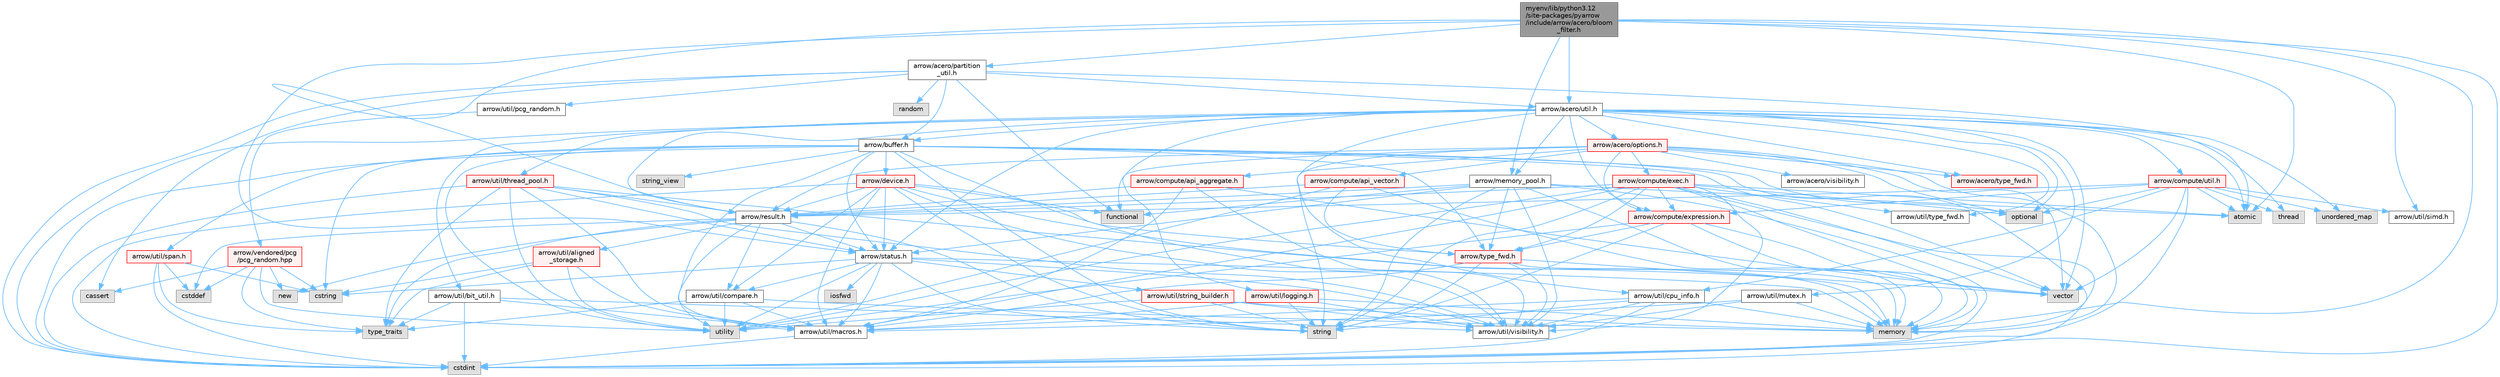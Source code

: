digraph "myenv/lib/python3.12/site-packages/pyarrow/include/arrow/acero/bloom_filter.h"
{
 // LATEX_PDF_SIZE
  bgcolor="transparent";
  edge [fontname=Helvetica,fontsize=10,labelfontname=Helvetica,labelfontsize=10];
  node [fontname=Helvetica,fontsize=10,shape=box,height=0.2,width=0.4];
  Node1 [id="Node000001",label="myenv/lib/python3.12\l/site-packages/pyarrow\l/include/arrow/acero/bloom\l_filter.h",height=0.2,width=0.4,color="gray40", fillcolor="grey60", style="filled", fontcolor="black",tooltip=" "];
  Node1 -> Node2 [id="edge1_Node000001_Node000002",color="steelblue1",style="solid",tooltip=" "];
  Node2 [id="Node000002",label="atomic",height=0.2,width=0.4,color="grey60", fillcolor="#E0E0E0", style="filled",tooltip=" "];
  Node1 -> Node3 [id="edge2_Node000001_Node000003",color="steelblue1",style="solid",tooltip=" "];
  Node3 [id="Node000003",label="cstdint",height=0.2,width=0.4,color="grey60", fillcolor="#E0E0E0", style="filled",tooltip=" "];
  Node1 -> Node4 [id="edge3_Node000001_Node000004",color="steelblue1",style="solid",tooltip=" "];
  Node4 [id="Node000004",label="memory",height=0.2,width=0.4,color="grey60", fillcolor="#E0E0E0", style="filled",tooltip=" "];
  Node1 -> Node5 [id="edge4_Node000001_Node000005",color="steelblue1",style="solid",tooltip=" "];
  Node5 [id="Node000005",label="arrow/acero/partition\l_util.h",height=0.2,width=0.4,color="grey40", fillcolor="white", style="filled",URL="$partition__util_8h.html",tooltip=" "];
  Node5 -> Node2 [id="edge5_Node000005_Node000002",color="steelblue1",style="solid",tooltip=" "];
  Node5 -> Node6 [id="edge6_Node000005_Node000006",color="steelblue1",style="solid",tooltip=" "];
  Node6 [id="Node000006",label="cassert",height=0.2,width=0.4,color="grey60", fillcolor="#E0E0E0", style="filled",tooltip=" "];
  Node5 -> Node3 [id="edge7_Node000005_Node000003",color="steelblue1",style="solid",tooltip=" "];
  Node5 -> Node7 [id="edge8_Node000005_Node000007",color="steelblue1",style="solid",tooltip=" "];
  Node7 [id="Node000007",label="functional",height=0.2,width=0.4,color="grey60", fillcolor="#E0E0E0", style="filled",tooltip=" "];
  Node5 -> Node8 [id="edge9_Node000005_Node000008",color="steelblue1",style="solid",tooltip=" "];
  Node8 [id="Node000008",label="random",height=0.2,width=0.4,color="grey60", fillcolor="#E0E0E0", style="filled",tooltip=" "];
  Node5 -> Node9 [id="edge10_Node000005_Node000009",color="steelblue1",style="solid",tooltip=" "];
  Node9 [id="Node000009",label="arrow/acero/util.h",height=0.2,width=0.4,color="grey40", fillcolor="white", style="filled",URL="$acero_2util_8h.html",tooltip=" "];
  Node9 -> Node2 [id="edge11_Node000009_Node000002",color="steelblue1",style="solid",tooltip=" "];
  Node9 -> Node3 [id="edge12_Node000009_Node000003",color="steelblue1",style="solid",tooltip=" "];
  Node9 -> Node10 [id="edge13_Node000009_Node000010",color="steelblue1",style="solid",tooltip=" "];
  Node10 [id="Node000010",label="optional",height=0.2,width=0.4,color="grey60", fillcolor="#E0E0E0", style="filled",tooltip=" "];
  Node9 -> Node11 [id="edge14_Node000009_Node000011",color="steelblue1",style="solid",tooltip=" "];
  Node11 [id="Node000011",label="thread",height=0.2,width=0.4,color="grey60", fillcolor="#E0E0E0", style="filled",tooltip=" "];
  Node9 -> Node12 [id="edge15_Node000009_Node000012",color="steelblue1",style="solid",tooltip=" "];
  Node12 [id="Node000012",label="unordered_map",height=0.2,width=0.4,color="grey60", fillcolor="#E0E0E0", style="filled",tooltip=" "];
  Node9 -> Node13 [id="edge16_Node000009_Node000013",color="steelblue1",style="solid",tooltip=" "];
  Node13 [id="Node000013",label="vector",height=0.2,width=0.4,color="grey60", fillcolor="#E0E0E0", style="filled",tooltip=" "];
  Node9 -> Node14 [id="edge17_Node000009_Node000014",color="steelblue1",style="solid",tooltip=" "];
  Node14 [id="Node000014",label="arrow/acero/options.h",height=0.2,width=0.4,color="red", fillcolor="#FFF0F0", style="filled",URL="$acero_2options_8h.html",tooltip=" "];
  Node14 -> Node7 [id="edge18_Node000014_Node000007",color="steelblue1",style="solid",tooltip=" "];
  Node14 -> Node4 [id="edge19_Node000014_Node000004",color="steelblue1",style="solid",tooltip=" "];
  Node14 -> Node10 [id="edge20_Node000014_Node000010",color="steelblue1",style="solid",tooltip=" "];
  Node14 -> Node15 [id="edge21_Node000014_Node000015",color="steelblue1",style="solid",tooltip=" "];
  Node15 [id="Node000015",label="string",height=0.2,width=0.4,color="grey60", fillcolor="#E0E0E0", style="filled",tooltip=" "];
  Node14 -> Node13 [id="edge22_Node000014_Node000013",color="steelblue1",style="solid",tooltip=" "];
  Node14 -> Node16 [id="edge23_Node000014_Node000016",color="steelblue1",style="solid",tooltip=" "];
  Node16 [id="Node000016",label="arrow/acero/type_fwd.h",height=0.2,width=0.4,color="red", fillcolor="#FFF0F0", style="filled",URL="$arrow_2acero_2type__fwd_8h.html",tooltip=" "];
  Node14 -> Node19 [id="edge24_Node000014_Node000019",color="steelblue1",style="solid",tooltip=" "];
  Node19 [id="Node000019",label="arrow/acero/visibility.h",height=0.2,width=0.4,color="grey40", fillcolor="white", style="filled",URL="$include_2arrow_2acero_2visibility_8h.html",tooltip=" "];
  Node14 -> Node20 [id="edge25_Node000014_Node000020",color="steelblue1",style="solid",tooltip=" "];
  Node20 [id="Node000020",label="arrow/compute/api_aggregate.h",height=0.2,width=0.4,color="red", fillcolor="#FFF0F0", style="filled",URL="$api__aggregate_8h.html",tooltip=" "];
  Node20 -> Node13 [id="edge26_Node000020_Node000013",color="steelblue1",style="solid",tooltip=" "];
  Node20 -> Node22 [id="edge27_Node000020_Node000022",color="steelblue1",style="solid",tooltip=" "];
  Node22 [id="Node000022",label="arrow/result.h",height=0.2,width=0.4,color="grey40", fillcolor="white", style="filled",URL="$result_8h.html",tooltip=" "];
  Node22 -> Node23 [id="edge28_Node000022_Node000023",color="steelblue1",style="solid",tooltip=" "];
  Node23 [id="Node000023",label="cstddef",height=0.2,width=0.4,color="grey60", fillcolor="#E0E0E0", style="filled",tooltip=" "];
  Node22 -> Node24 [id="edge29_Node000022_Node000024",color="steelblue1",style="solid",tooltip=" "];
  Node24 [id="Node000024",label="new",height=0.2,width=0.4,color="grey60", fillcolor="#E0E0E0", style="filled",tooltip=" "];
  Node22 -> Node15 [id="edge30_Node000022_Node000015",color="steelblue1",style="solid",tooltip=" "];
  Node22 -> Node25 [id="edge31_Node000022_Node000025",color="steelblue1",style="solid",tooltip=" "];
  Node25 [id="Node000025",label="type_traits",height=0.2,width=0.4,color="grey60", fillcolor="#E0E0E0", style="filled",tooltip=" "];
  Node22 -> Node26 [id="edge32_Node000022_Node000026",color="steelblue1",style="solid",tooltip=" "];
  Node26 [id="Node000026",label="utility",height=0.2,width=0.4,color="grey60", fillcolor="#E0E0E0", style="filled",tooltip=" "];
  Node22 -> Node27 [id="edge33_Node000022_Node000027",color="steelblue1",style="solid",tooltip=" "];
  Node27 [id="Node000027",label="arrow/status.h",height=0.2,width=0.4,color="grey40", fillcolor="white", style="filled",URL="$status_8h.html",tooltip=" "];
  Node27 -> Node28 [id="edge34_Node000027_Node000028",color="steelblue1",style="solid",tooltip=" "];
  Node28 [id="Node000028",label="cstring",height=0.2,width=0.4,color="grey60", fillcolor="#E0E0E0", style="filled",tooltip=" "];
  Node27 -> Node29 [id="edge35_Node000027_Node000029",color="steelblue1",style="solid",tooltip=" "];
  Node29 [id="Node000029",label="iosfwd",height=0.2,width=0.4,color="grey60", fillcolor="#E0E0E0", style="filled",tooltip=" "];
  Node27 -> Node4 [id="edge36_Node000027_Node000004",color="steelblue1",style="solid",tooltip=" "];
  Node27 -> Node15 [id="edge37_Node000027_Node000015",color="steelblue1",style="solid",tooltip=" "];
  Node27 -> Node26 [id="edge38_Node000027_Node000026",color="steelblue1",style="solid",tooltip=" "];
  Node27 -> Node30 [id="edge39_Node000027_Node000030",color="steelblue1",style="solid",tooltip=" "];
  Node30 [id="Node000030",label="arrow/util/compare.h",height=0.2,width=0.4,color="grey40", fillcolor="white", style="filled",URL="$util_2compare_8h.html",tooltip=" "];
  Node30 -> Node4 [id="edge40_Node000030_Node000004",color="steelblue1",style="solid",tooltip=" "];
  Node30 -> Node25 [id="edge41_Node000030_Node000025",color="steelblue1",style="solid",tooltip=" "];
  Node30 -> Node26 [id="edge42_Node000030_Node000026",color="steelblue1",style="solid",tooltip=" "];
  Node30 -> Node31 [id="edge43_Node000030_Node000031",color="steelblue1",style="solid",tooltip=" "];
  Node31 [id="Node000031",label="arrow/util/macros.h",height=0.2,width=0.4,color="grey40", fillcolor="white", style="filled",URL="$macros_8h.html",tooltip=" "];
  Node31 -> Node3 [id="edge44_Node000031_Node000003",color="steelblue1",style="solid",tooltip=" "];
  Node27 -> Node31 [id="edge45_Node000027_Node000031",color="steelblue1",style="solid",tooltip=" "];
  Node27 -> Node32 [id="edge46_Node000027_Node000032",color="steelblue1",style="solid",tooltip=" "];
  Node32 [id="Node000032",label="arrow/util/string_builder.h",height=0.2,width=0.4,color="red", fillcolor="#FFF0F0", style="filled",URL="$string__builder_8h.html",tooltip=" "];
  Node32 -> Node4 [id="edge47_Node000032_Node000004",color="steelblue1",style="solid",tooltip=" "];
  Node32 -> Node15 [id="edge48_Node000032_Node000015",color="steelblue1",style="solid",tooltip=" "];
  Node32 -> Node26 [id="edge49_Node000032_Node000026",color="steelblue1",style="solid",tooltip=" "];
  Node32 -> Node18 [id="edge50_Node000032_Node000018",color="steelblue1",style="solid",tooltip=" "];
  Node18 [id="Node000018",label="arrow/util/visibility.h",height=0.2,width=0.4,color="grey40", fillcolor="white", style="filled",URL="$include_2arrow_2util_2visibility_8h.html",tooltip=" "];
  Node27 -> Node18 [id="edge51_Node000027_Node000018",color="steelblue1",style="solid",tooltip=" "];
  Node22 -> Node34 [id="edge52_Node000022_Node000034",color="steelblue1",style="solid",tooltip=" "];
  Node34 [id="Node000034",label="arrow/util/aligned\l_storage.h",height=0.2,width=0.4,color="red", fillcolor="#FFF0F0", style="filled",URL="$aligned__storage_8h.html",tooltip=" "];
  Node34 -> Node28 [id="edge53_Node000034_Node000028",color="steelblue1",style="solid",tooltip=" "];
  Node34 -> Node25 [id="edge54_Node000034_Node000025",color="steelblue1",style="solid",tooltip=" "];
  Node34 -> Node26 [id="edge55_Node000034_Node000026",color="steelblue1",style="solid",tooltip=" "];
  Node34 -> Node31 [id="edge56_Node000034_Node000031",color="steelblue1",style="solid",tooltip=" "];
  Node22 -> Node30 [id="edge57_Node000022_Node000030",color="steelblue1",style="solid",tooltip=" "];
  Node20 -> Node31 [id="edge58_Node000020_Node000031",color="steelblue1",style="solid",tooltip=" "];
  Node20 -> Node18 [id="edge59_Node000020_Node000018",color="steelblue1",style="solid",tooltip=" "];
  Node14 -> Node70 [id="edge60_Node000014_Node000070",color="steelblue1",style="solid",tooltip=" "];
  Node70 [id="Node000070",label="arrow/compute/api_vector.h",height=0.2,width=0.4,color="red", fillcolor="#FFF0F0", style="filled",URL="$api__vector_8h.html",tooltip=" "];
  Node70 -> Node4 [id="edge61_Node000070_Node000004",color="steelblue1",style="solid",tooltip=" "];
  Node70 -> Node26 [id="edge62_Node000070_Node000026",color="steelblue1",style="solid",tooltip=" "];
  Node70 -> Node22 [id="edge63_Node000070_Node000022",color="steelblue1",style="solid",tooltip=" "];
  Node70 -> Node36 [id="edge64_Node000070_Node000036",color="steelblue1",style="solid",tooltip=" "];
  Node36 [id="Node000036",label="arrow/type_fwd.h",height=0.2,width=0.4,color="red", fillcolor="#FFF0F0", style="filled",URL="$arrow_2type__fwd_8h.html",tooltip=" "];
  Node36 -> Node4 [id="edge65_Node000036_Node000004",color="steelblue1",style="solid",tooltip=" "];
  Node36 -> Node15 [id="edge66_Node000036_Node000015",color="steelblue1",style="solid",tooltip=" "];
  Node36 -> Node13 [id="edge67_Node000036_Node000013",color="steelblue1",style="solid",tooltip=" "];
  Node36 -> Node31 [id="edge68_Node000036_Node000031",color="steelblue1",style="solid",tooltip=" "];
  Node36 -> Node18 [id="edge69_Node000036_Node000018",color="steelblue1",style="solid",tooltip=" "];
  Node14 -> Node72 [id="edge70_Node000014_Node000072",color="steelblue1",style="solid",tooltip=" "];
  Node72 [id="Node000072",label="arrow/compute/exec.h",height=0.2,width=0.4,color="red", fillcolor="#FFF0F0", style="filled",URL="$exec_8h.html",tooltip=" "];
  Node72 -> Node2 [id="edge71_Node000072_Node000002",color="steelblue1",style="solid",tooltip=" "];
  Node72 -> Node3 [id="edge72_Node000072_Node000003",color="steelblue1",style="solid",tooltip=" "];
  Node72 -> Node4 [id="edge73_Node000072_Node000004",color="steelblue1",style="solid",tooltip=" "];
  Node72 -> Node10 [id="edge74_Node000072_Node000010",color="steelblue1",style="solid",tooltip=" "];
  Node72 -> Node15 [id="edge75_Node000072_Node000015",color="steelblue1",style="solid",tooltip=" "];
  Node72 -> Node26 [id="edge76_Node000072_Node000026",color="steelblue1",style="solid",tooltip=" "];
  Node72 -> Node13 [id="edge77_Node000072_Node000013",color="steelblue1",style="solid",tooltip=" "];
  Node72 -> Node73 [id="edge78_Node000072_Node000073",color="steelblue1",style="solid",tooltip=" "];
  Node73 [id="Node000073",label="arrow/compute/expression.h",height=0.2,width=0.4,color="red", fillcolor="#FFF0F0", style="filled",URL="$expression_8h.html",tooltip=" "];
  Node73 -> Node4 [id="edge79_Node000073_Node000004",color="steelblue1",style="solid",tooltip=" "];
  Node73 -> Node15 [id="edge80_Node000073_Node000015",color="steelblue1",style="solid",tooltip=" "];
  Node73 -> Node26 [id="edge81_Node000073_Node000026",color="steelblue1",style="solid",tooltip=" "];
  Node73 -> Node13 [id="edge82_Node000073_Node000013",color="steelblue1",style="solid",tooltip=" "];
  Node73 -> Node36 [id="edge83_Node000073_Node000036",color="steelblue1",style="solid",tooltip=" "];
  Node72 -> Node22 [id="edge84_Node000072_Node000022",color="steelblue1",style="solid",tooltip=" "];
  Node72 -> Node36 [id="edge85_Node000072_Node000036",color="steelblue1",style="solid",tooltip=" "];
  Node72 -> Node31 [id="edge86_Node000072_Node000031",color="steelblue1",style="solid",tooltip=" "];
  Node72 -> Node76 [id="edge87_Node000072_Node000076",color="steelblue1",style="solid",tooltip=" "];
  Node76 [id="Node000076",label="arrow/util/type_fwd.h",height=0.2,width=0.4,color="grey40", fillcolor="white", style="filled",URL="$arrow_2util_2type__fwd_8h.html",tooltip=" "];
  Node72 -> Node18 [id="edge88_Node000072_Node000018",color="steelblue1",style="solid",tooltip=" "];
  Node14 -> Node73 [id="edge89_Node000014_Node000073",color="steelblue1",style="solid",tooltip=" "];
  Node14 -> Node22 [id="edge90_Node000014_Node000022",color="steelblue1",style="solid",tooltip=" "];
  Node9 -> Node16 [id="edge91_Node000009_Node000016",color="steelblue1",style="solid",tooltip=" "];
  Node9 -> Node42 [id="edge92_Node000009_Node000042",color="steelblue1",style="solid",tooltip=" "];
  Node42 [id="Node000042",label="arrow/buffer.h",height=0.2,width=0.4,color="grey40", fillcolor="white", style="filled",URL="$buffer_8h.html",tooltip=" "];
  Node42 -> Node3 [id="edge93_Node000042_Node000003",color="steelblue1",style="solid",tooltip=" "];
  Node42 -> Node28 [id="edge94_Node000042_Node000028",color="steelblue1",style="solid",tooltip=" "];
  Node42 -> Node4 [id="edge95_Node000042_Node000004",color="steelblue1",style="solid",tooltip=" "];
  Node42 -> Node10 [id="edge96_Node000042_Node000010",color="steelblue1",style="solid",tooltip=" "];
  Node42 -> Node15 [id="edge97_Node000042_Node000015",color="steelblue1",style="solid",tooltip=" "];
  Node42 -> Node43 [id="edge98_Node000042_Node000043",color="steelblue1",style="solid",tooltip=" "];
  Node43 [id="Node000043",label="string_view",height=0.2,width=0.4,color="grey60", fillcolor="#E0E0E0", style="filled",tooltip=" "];
  Node42 -> Node26 [id="edge99_Node000042_Node000026",color="steelblue1",style="solid",tooltip=" "];
  Node42 -> Node13 [id="edge100_Node000042_Node000013",color="steelblue1",style="solid",tooltip=" "];
  Node42 -> Node44 [id="edge101_Node000042_Node000044",color="steelblue1",style="solid",tooltip=" "];
  Node44 [id="Node000044",label="arrow/device.h",height=0.2,width=0.4,color="red", fillcolor="#FFF0F0", style="filled",URL="$device_8h.html",tooltip=" "];
  Node44 -> Node3 [id="edge102_Node000044_Node000003",color="steelblue1",style="solid",tooltip=" "];
  Node44 -> Node7 [id="edge103_Node000044_Node000007",color="steelblue1",style="solid",tooltip=" "];
  Node44 -> Node4 [id="edge104_Node000044_Node000004",color="steelblue1",style="solid",tooltip=" "];
  Node44 -> Node15 [id="edge105_Node000044_Node000015",color="steelblue1",style="solid",tooltip=" "];
  Node44 -> Node22 [id="edge106_Node000044_Node000022",color="steelblue1",style="solid",tooltip=" "];
  Node44 -> Node27 [id="edge107_Node000044_Node000027",color="steelblue1",style="solid",tooltip=" "];
  Node44 -> Node36 [id="edge108_Node000044_Node000036",color="steelblue1",style="solid",tooltip=" "];
  Node44 -> Node30 [id="edge109_Node000044_Node000030",color="steelblue1",style="solid",tooltip=" "];
  Node44 -> Node31 [id="edge110_Node000044_Node000031",color="steelblue1",style="solid",tooltip=" "];
  Node44 -> Node18 [id="edge111_Node000044_Node000018",color="steelblue1",style="solid",tooltip=" "];
  Node42 -> Node27 [id="edge112_Node000042_Node000027",color="steelblue1",style="solid",tooltip=" "];
  Node42 -> Node36 [id="edge113_Node000042_Node000036",color="steelblue1",style="solid",tooltip=" "];
  Node42 -> Node31 [id="edge114_Node000042_Node000031",color="steelblue1",style="solid",tooltip=" "];
  Node42 -> Node46 [id="edge115_Node000042_Node000046",color="steelblue1",style="solid",tooltip=" "];
  Node46 [id="Node000046",label="arrow/util/span.h",height=0.2,width=0.4,color="red", fillcolor="#FFF0F0", style="filled",URL="$span_8h.html",tooltip=" "];
  Node46 -> Node23 [id="edge116_Node000046_Node000023",color="steelblue1",style="solid",tooltip=" "];
  Node46 -> Node3 [id="edge117_Node000046_Node000003",color="steelblue1",style="solid",tooltip=" "];
  Node46 -> Node28 [id="edge118_Node000046_Node000028",color="steelblue1",style="solid",tooltip=" "];
  Node46 -> Node25 [id="edge119_Node000046_Node000025",color="steelblue1",style="solid",tooltip=" "];
  Node42 -> Node18 [id="edge120_Node000042_Node000018",color="steelblue1",style="solid",tooltip=" "];
  Node9 -> Node73 [id="edge121_Node000009_Node000073",color="steelblue1",style="solid",tooltip=" "];
  Node9 -> Node102 [id="edge122_Node000009_Node000102",color="steelblue1",style="solid",tooltip=" "];
  Node102 [id="Node000102",label="arrow/compute/util.h",height=0.2,width=0.4,color="red", fillcolor="#FFF0F0", style="filled",URL="$compute_2util_8h.html",tooltip=" "];
  Node102 -> Node2 [id="edge123_Node000102_Node000002",color="steelblue1",style="solid",tooltip=" "];
  Node102 -> Node3 [id="edge124_Node000102_Node000003",color="steelblue1",style="solid",tooltip=" "];
  Node102 -> Node10 [id="edge125_Node000102_Node000010",color="steelblue1",style="solid",tooltip=" "];
  Node102 -> Node11 [id="edge126_Node000102_Node000011",color="steelblue1",style="solid",tooltip=" "];
  Node102 -> Node12 [id="edge127_Node000102_Node000012",color="steelblue1",style="solid",tooltip=" "];
  Node102 -> Node13 [id="edge128_Node000102_Node000013",color="steelblue1",style="solid",tooltip=" "];
  Node102 -> Node73 [id="edge129_Node000102_Node000073",color="steelblue1",style="solid",tooltip=" "];
  Node102 -> Node22 [id="edge130_Node000102_Node000022",color="steelblue1",style="solid",tooltip=" "];
  Node102 -> Node103 [id="edge131_Node000102_Node000103",color="steelblue1",style="solid",tooltip=" "];
  Node103 [id="Node000103",label="arrow/util/cpu_info.h",height=0.2,width=0.4,color="grey40", fillcolor="white", style="filled",URL="$cpu__info_8h.html",tooltip=" "];
  Node103 -> Node3 [id="edge132_Node000103_Node000003",color="steelblue1",style="solid",tooltip=" "];
  Node103 -> Node4 [id="edge133_Node000103_Node000004",color="steelblue1",style="solid",tooltip=" "];
  Node103 -> Node15 [id="edge134_Node000103_Node000015",color="steelblue1",style="solid",tooltip=" "];
  Node103 -> Node31 [id="edge135_Node000103_Node000031",color="steelblue1",style="solid",tooltip=" "];
  Node103 -> Node18 [id="edge136_Node000103_Node000018",color="steelblue1",style="solid",tooltip=" "];
  Node102 -> Node104 [id="edge137_Node000102_Node000104",color="steelblue1",style="solid",tooltip=" "];
  Node104 [id="Node000104",label="arrow/util/simd.h",height=0.2,width=0.4,color="grey40", fillcolor="white", style="filled",URL="$simd_8h.html",tooltip=" "];
  Node9 -> Node105 [id="edge138_Node000009_Node000105",color="steelblue1",style="solid",tooltip=" "];
  Node105 [id="Node000105",label="arrow/memory_pool.h",height=0.2,width=0.4,color="grey40", fillcolor="white", style="filled",URL="$memory__pool_8h.html",tooltip=" "];
  Node105 -> Node2 [id="edge139_Node000105_Node000002",color="steelblue1",style="solid",tooltip=" "];
  Node105 -> Node3 [id="edge140_Node000105_Node000003",color="steelblue1",style="solid",tooltip=" "];
  Node105 -> Node7 [id="edge141_Node000105_Node000007",color="steelblue1",style="solid",tooltip=" "];
  Node105 -> Node4 [id="edge142_Node000105_Node000004",color="steelblue1",style="solid",tooltip=" "];
  Node105 -> Node15 [id="edge143_Node000105_Node000015",color="steelblue1",style="solid",tooltip=" "];
  Node105 -> Node22 [id="edge144_Node000105_Node000022",color="steelblue1",style="solid",tooltip=" "];
  Node105 -> Node27 [id="edge145_Node000105_Node000027",color="steelblue1",style="solid",tooltip=" "];
  Node105 -> Node36 [id="edge146_Node000105_Node000036",color="steelblue1",style="solid",tooltip=" "];
  Node105 -> Node18 [id="edge147_Node000105_Node000018",color="steelblue1",style="solid",tooltip=" "];
  Node9 -> Node22 [id="edge148_Node000009_Node000022",color="steelblue1",style="solid",tooltip=" "];
  Node9 -> Node27 [id="edge149_Node000009_Node000027",color="steelblue1",style="solid",tooltip=" "];
  Node9 -> Node57 [id="edge150_Node000009_Node000057",color="steelblue1",style="solid",tooltip=" "];
  Node57 [id="Node000057",label="arrow/util/bit_util.h",height=0.2,width=0.4,color="grey40", fillcolor="white", style="filled",URL="$bit__util_8h.html",tooltip=" "];
  Node57 -> Node3 [id="edge151_Node000057_Node000003",color="steelblue1",style="solid",tooltip=" "];
  Node57 -> Node25 [id="edge152_Node000057_Node000025",color="steelblue1",style="solid",tooltip=" "];
  Node57 -> Node31 [id="edge153_Node000057_Node000031",color="steelblue1",style="solid",tooltip=" "];
  Node57 -> Node18 [id="edge154_Node000057_Node000018",color="steelblue1",style="solid",tooltip=" "];
  Node9 -> Node103 [id="edge155_Node000009_Node000103",color="steelblue1",style="solid",tooltip=" "];
  Node9 -> Node106 [id="edge156_Node000009_Node000106",color="steelblue1",style="solid",tooltip=" "];
  Node106 [id="Node000106",label="arrow/util/logging.h",height=0.2,width=0.4,color="red", fillcolor="#FFF0F0", style="filled",URL="$logging_8h.html",tooltip=" "];
  Node106 -> Node4 [id="edge157_Node000106_Node000004",color="steelblue1",style="solid",tooltip=" "];
  Node106 -> Node15 [id="edge158_Node000106_Node000015",color="steelblue1",style="solid",tooltip=" "];
  Node106 -> Node31 [id="edge159_Node000106_Node000031",color="steelblue1",style="solid",tooltip=" "];
  Node106 -> Node18 [id="edge160_Node000106_Node000018",color="steelblue1",style="solid",tooltip=" "];
  Node9 -> Node92 [id="edge161_Node000009_Node000092",color="steelblue1",style="solid",tooltip=" "];
  Node92 [id="Node000092",label="arrow/util/mutex.h",height=0.2,width=0.4,color="grey40", fillcolor="white", style="filled",URL="$mutex_8h.html",tooltip=" "];
  Node92 -> Node4 [id="edge162_Node000092_Node000004",color="steelblue1",style="solid",tooltip=" "];
  Node92 -> Node31 [id="edge163_Node000092_Node000031",color="steelblue1",style="solid",tooltip=" "];
  Node92 -> Node18 [id="edge164_Node000092_Node000018",color="steelblue1",style="solid",tooltip=" "];
  Node9 -> Node93 [id="edge165_Node000009_Node000093",color="steelblue1",style="solid",tooltip=" "];
  Node93 [id="Node000093",label="arrow/util/thread_pool.h",height=0.2,width=0.4,color="red", fillcolor="#FFF0F0", style="filled",URL="$thread__pool_8h.html",tooltip=" "];
  Node93 -> Node3 [id="edge166_Node000093_Node000003",color="steelblue1",style="solid",tooltip=" "];
  Node93 -> Node4 [id="edge167_Node000093_Node000004",color="steelblue1",style="solid",tooltip=" "];
  Node93 -> Node25 [id="edge168_Node000093_Node000025",color="steelblue1",style="solid",tooltip=" "];
  Node93 -> Node26 [id="edge169_Node000093_Node000026",color="steelblue1",style="solid",tooltip=" "];
  Node93 -> Node22 [id="edge170_Node000093_Node000022",color="steelblue1",style="solid",tooltip=" "];
  Node93 -> Node27 [id="edge171_Node000093_Node000027",color="steelblue1",style="solid",tooltip=" "];
  Node93 -> Node31 [id="edge172_Node000093_Node000031",color="steelblue1",style="solid",tooltip=" "];
  Node93 -> Node18 [id="edge173_Node000093_Node000018",color="steelblue1",style="solid",tooltip=" "];
  Node9 -> Node76 [id="edge174_Node000009_Node000076",color="steelblue1",style="solid",tooltip=" "];
  Node5 -> Node42 [id="edge175_Node000005_Node000042",color="steelblue1",style="solid",tooltip=" "];
  Node5 -> Node107 [id="edge176_Node000005_Node000107",color="steelblue1",style="solid",tooltip=" "];
  Node107 [id="Node000107",label="arrow/util/pcg_random.h",height=0.2,width=0.4,color="grey40", fillcolor="white", style="filled",URL="$pcg__random_8h.html",tooltip=" "];
  Node107 -> Node108 [id="edge177_Node000107_Node000108",color="steelblue1",style="solid",tooltip=" "];
  Node108 [id="Node000108",label="arrow/vendored/pcg\l/pcg_random.hpp",height=0.2,width=0.4,color="red", fillcolor="#FFF0F0", style="filled",URL="$pcg__random_8hpp.html",tooltip=" "];
  Node108 -> Node23 [id="edge178_Node000108_Node000023",color="steelblue1",style="solid",tooltip=" "];
  Node108 -> Node28 [id="edge179_Node000108_Node000028",color="steelblue1",style="solid",tooltip=" "];
  Node108 -> Node6 [id="edge180_Node000108_Node000006",color="steelblue1",style="solid",tooltip=" "];
  Node108 -> Node25 [id="edge181_Node000108_Node000025",color="steelblue1",style="solid",tooltip=" "];
  Node108 -> Node26 [id="edge182_Node000108_Node000026",color="steelblue1",style="solid",tooltip=" "];
  Node108 -> Node24 [id="edge183_Node000108_Node000024",color="steelblue1",style="solid",tooltip=" "];
  Node1 -> Node9 [id="edge184_Node000001_Node000009",color="steelblue1",style="solid",tooltip=" "];
  Node1 -> Node105 [id="edge185_Node000001_Node000105",color="steelblue1",style="solid",tooltip=" "];
  Node1 -> Node22 [id="edge186_Node000001_Node000022",color="steelblue1",style="solid",tooltip=" "];
  Node1 -> Node27 [id="edge187_Node000001_Node000027",color="steelblue1",style="solid",tooltip=" "];
  Node1 -> Node104 [id="edge188_Node000001_Node000104",color="steelblue1",style="solid",tooltip=" "];
}
